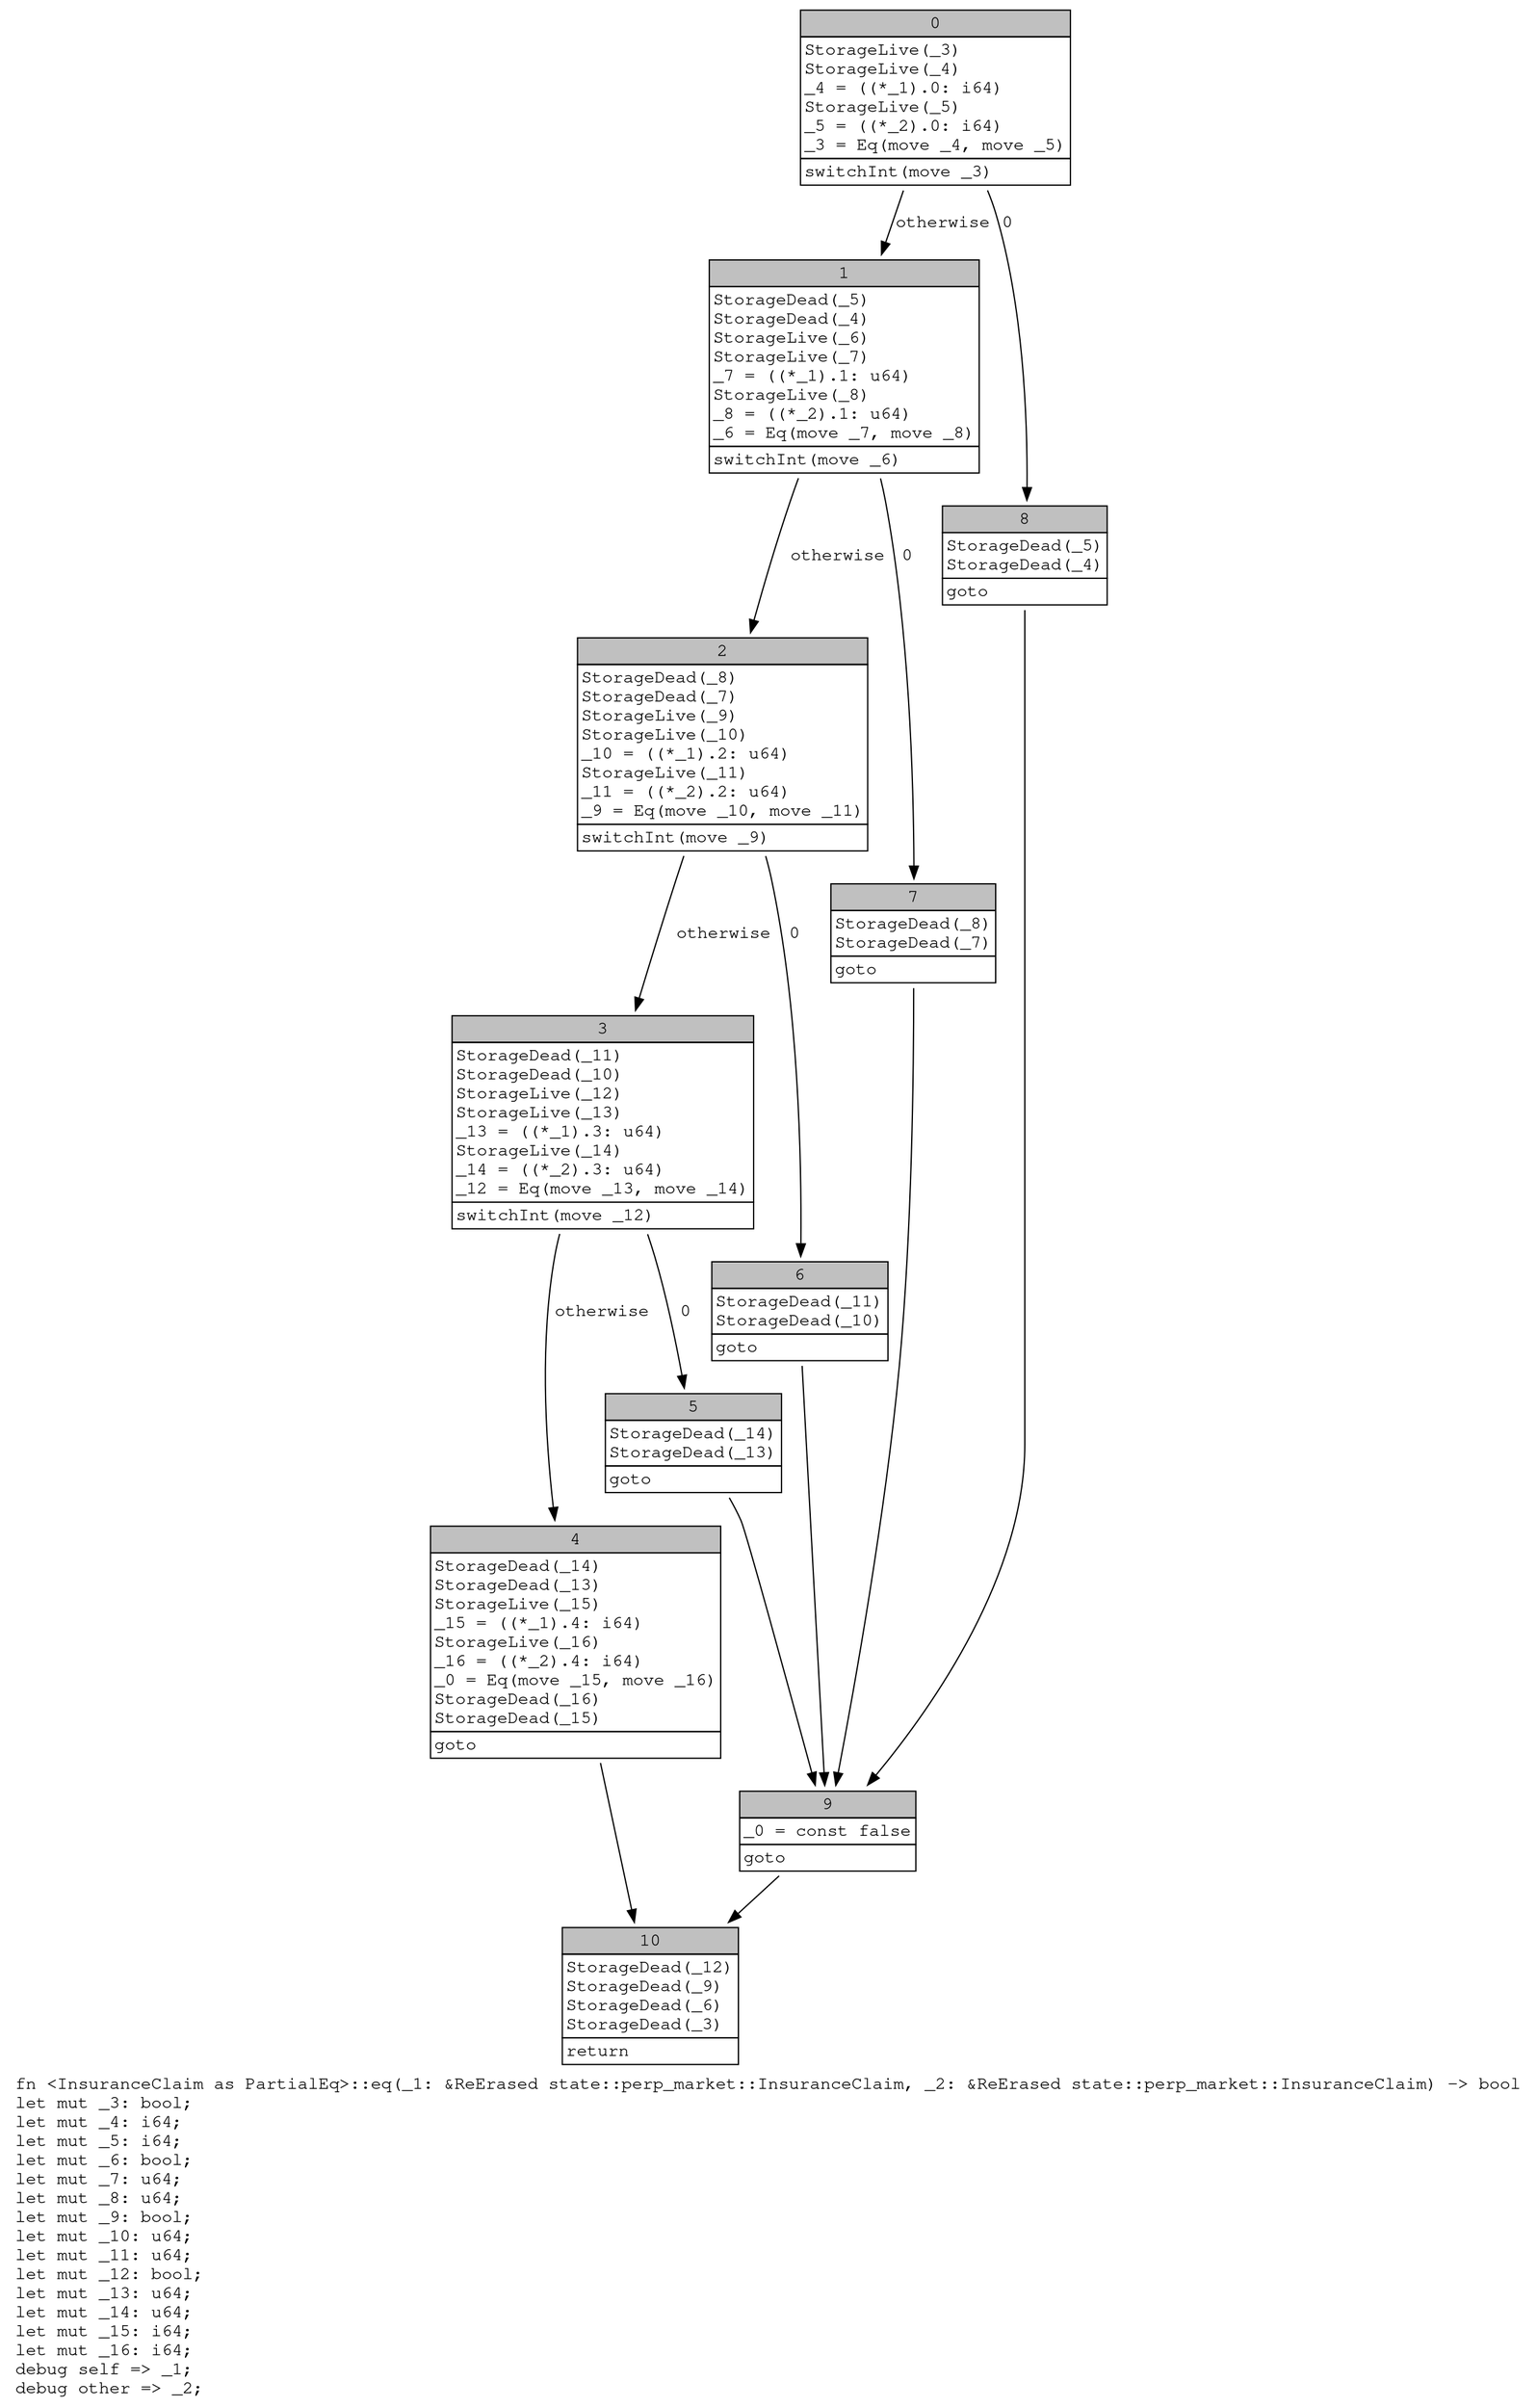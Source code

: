 digraph Mir_0_17358 {
    graph [fontname="Courier, monospace"];
    node [fontname="Courier, monospace"];
    edge [fontname="Courier, monospace"];
    label=<fn &lt;InsuranceClaim as PartialEq&gt;::eq(_1: &amp;ReErased state::perp_market::InsuranceClaim, _2: &amp;ReErased state::perp_market::InsuranceClaim) -&gt; bool<br align="left"/>let mut _3: bool;<br align="left"/>let mut _4: i64;<br align="left"/>let mut _5: i64;<br align="left"/>let mut _6: bool;<br align="left"/>let mut _7: u64;<br align="left"/>let mut _8: u64;<br align="left"/>let mut _9: bool;<br align="left"/>let mut _10: u64;<br align="left"/>let mut _11: u64;<br align="left"/>let mut _12: bool;<br align="left"/>let mut _13: u64;<br align="left"/>let mut _14: u64;<br align="left"/>let mut _15: i64;<br align="left"/>let mut _16: i64;<br align="left"/>debug self =&gt; _1;<br align="left"/>debug other =&gt; _2;<br align="left"/>>;
    bb0__0_17358 [shape="none", label=<<table border="0" cellborder="1" cellspacing="0"><tr><td bgcolor="gray" align="center" colspan="1">0</td></tr><tr><td align="left" balign="left">StorageLive(_3)<br/>StorageLive(_4)<br/>_4 = ((*_1).0: i64)<br/>StorageLive(_5)<br/>_5 = ((*_2).0: i64)<br/>_3 = Eq(move _4, move _5)<br/></td></tr><tr><td align="left">switchInt(move _3)</td></tr></table>>];
    bb1__0_17358 [shape="none", label=<<table border="0" cellborder="1" cellspacing="0"><tr><td bgcolor="gray" align="center" colspan="1">1</td></tr><tr><td align="left" balign="left">StorageDead(_5)<br/>StorageDead(_4)<br/>StorageLive(_6)<br/>StorageLive(_7)<br/>_7 = ((*_1).1: u64)<br/>StorageLive(_8)<br/>_8 = ((*_2).1: u64)<br/>_6 = Eq(move _7, move _8)<br/></td></tr><tr><td align="left">switchInt(move _6)</td></tr></table>>];
    bb2__0_17358 [shape="none", label=<<table border="0" cellborder="1" cellspacing="0"><tr><td bgcolor="gray" align="center" colspan="1">2</td></tr><tr><td align="left" balign="left">StorageDead(_8)<br/>StorageDead(_7)<br/>StorageLive(_9)<br/>StorageLive(_10)<br/>_10 = ((*_1).2: u64)<br/>StorageLive(_11)<br/>_11 = ((*_2).2: u64)<br/>_9 = Eq(move _10, move _11)<br/></td></tr><tr><td align="left">switchInt(move _9)</td></tr></table>>];
    bb3__0_17358 [shape="none", label=<<table border="0" cellborder="1" cellspacing="0"><tr><td bgcolor="gray" align="center" colspan="1">3</td></tr><tr><td align="left" balign="left">StorageDead(_11)<br/>StorageDead(_10)<br/>StorageLive(_12)<br/>StorageLive(_13)<br/>_13 = ((*_1).3: u64)<br/>StorageLive(_14)<br/>_14 = ((*_2).3: u64)<br/>_12 = Eq(move _13, move _14)<br/></td></tr><tr><td align="left">switchInt(move _12)</td></tr></table>>];
    bb4__0_17358 [shape="none", label=<<table border="0" cellborder="1" cellspacing="0"><tr><td bgcolor="gray" align="center" colspan="1">4</td></tr><tr><td align="left" balign="left">StorageDead(_14)<br/>StorageDead(_13)<br/>StorageLive(_15)<br/>_15 = ((*_1).4: i64)<br/>StorageLive(_16)<br/>_16 = ((*_2).4: i64)<br/>_0 = Eq(move _15, move _16)<br/>StorageDead(_16)<br/>StorageDead(_15)<br/></td></tr><tr><td align="left">goto</td></tr></table>>];
    bb5__0_17358 [shape="none", label=<<table border="0" cellborder="1" cellspacing="0"><tr><td bgcolor="gray" align="center" colspan="1">5</td></tr><tr><td align="left" balign="left">StorageDead(_14)<br/>StorageDead(_13)<br/></td></tr><tr><td align="left">goto</td></tr></table>>];
    bb6__0_17358 [shape="none", label=<<table border="0" cellborder="1" cellspacing="0"><tr><td bgcolor="gray" align="center" colspan="1">6</td></tr><tr><td align="left" balign="left">StorageDead(_11)<br/>StorageDead(_10)<br/></td></tr><tr><td align="left">goto</td></tr></table>>];
    bb7__0_17358 [shape="none", label=<<table border="0" cellborder="1" cellspacing="0"><tr><td bgcolor="gray" align="center" colspan="1">7</td></tr><tr><td align="left" balign="left">StorageDead(_8)<br/>StorageDead(_7)<br/></td></tr><tr><td align="left">goto</td></tr></table>>];
    bb8__0_17358 [shape="none", label=<<table border="0" cellborder="1" cellspacing="0"><tr><td bgcolor="gray" align="center" colspan="1">8</td></tr><tr><td align="left" balign="left">StorageDead(_5)<br/>StorageDead(_4)<br/></td></tr><tr><td align="left">goto</td></tr></table>>];
    bb9__0_17358 [shape="none", label=<<table border="0" cellborder="1" cellspacing="0"><tr><td bgcolor="gray" align="center" colspan="1">9</td></tr><tr><td align="left" balign="left">_0 = const false<br/></td></tr><tr><td align="left">goto</td></tr></table>>];
    bb10__0_17358 [shape="none", label=<<table border="0" cellborder="1" cellspacing="0"><tr><td bgcolor="gray" align="center" colspan="1">10</td></tr><tr><td align="left" balign="left">StorageDead(_12)<br/>StorageDead(_9)<br/>StorageDead(_6)<br/>StorageDead(_3)<br/></td></tr><tr><td align="left">return</td></tr></table>>];
    bb0__0_17358 -> bb8__0_17358 [label="0"];
    bb0__0_17358 -> bb1__0_17358 [label="otherwise"];
    bb1__0_17358 -> bb7__0_17358 [label="0"];
    bb1__0_17358 -> bb2__0_17358 [label="otherwise"];
    bb2__0_17358 -> bb6__0_17358 [label="0"];
    bb2__0_17358 -> bb3__0_17358 [label="otherwise"];
    bb3__0_17358 -> bb5__0_17358 [label="0"];
    bb3__0_17358 -> bb4__0_17358 [label="otherwise"];
    bb4__0_17358 -> bb10__0_17358 [label=""];
    bb5__0_17358 -> bb9__0_17358 [label=""];
    bb6__0_17358 -> bb9__0_17358 [label=""];
    bb7__0_17358 -> bb9__0_17358 [label=""];
    bb8__0_17358 -> bb9__0_17358 [label=""];
    bb9__0_17358 -> bb10__0_17358 [label=""];
}
